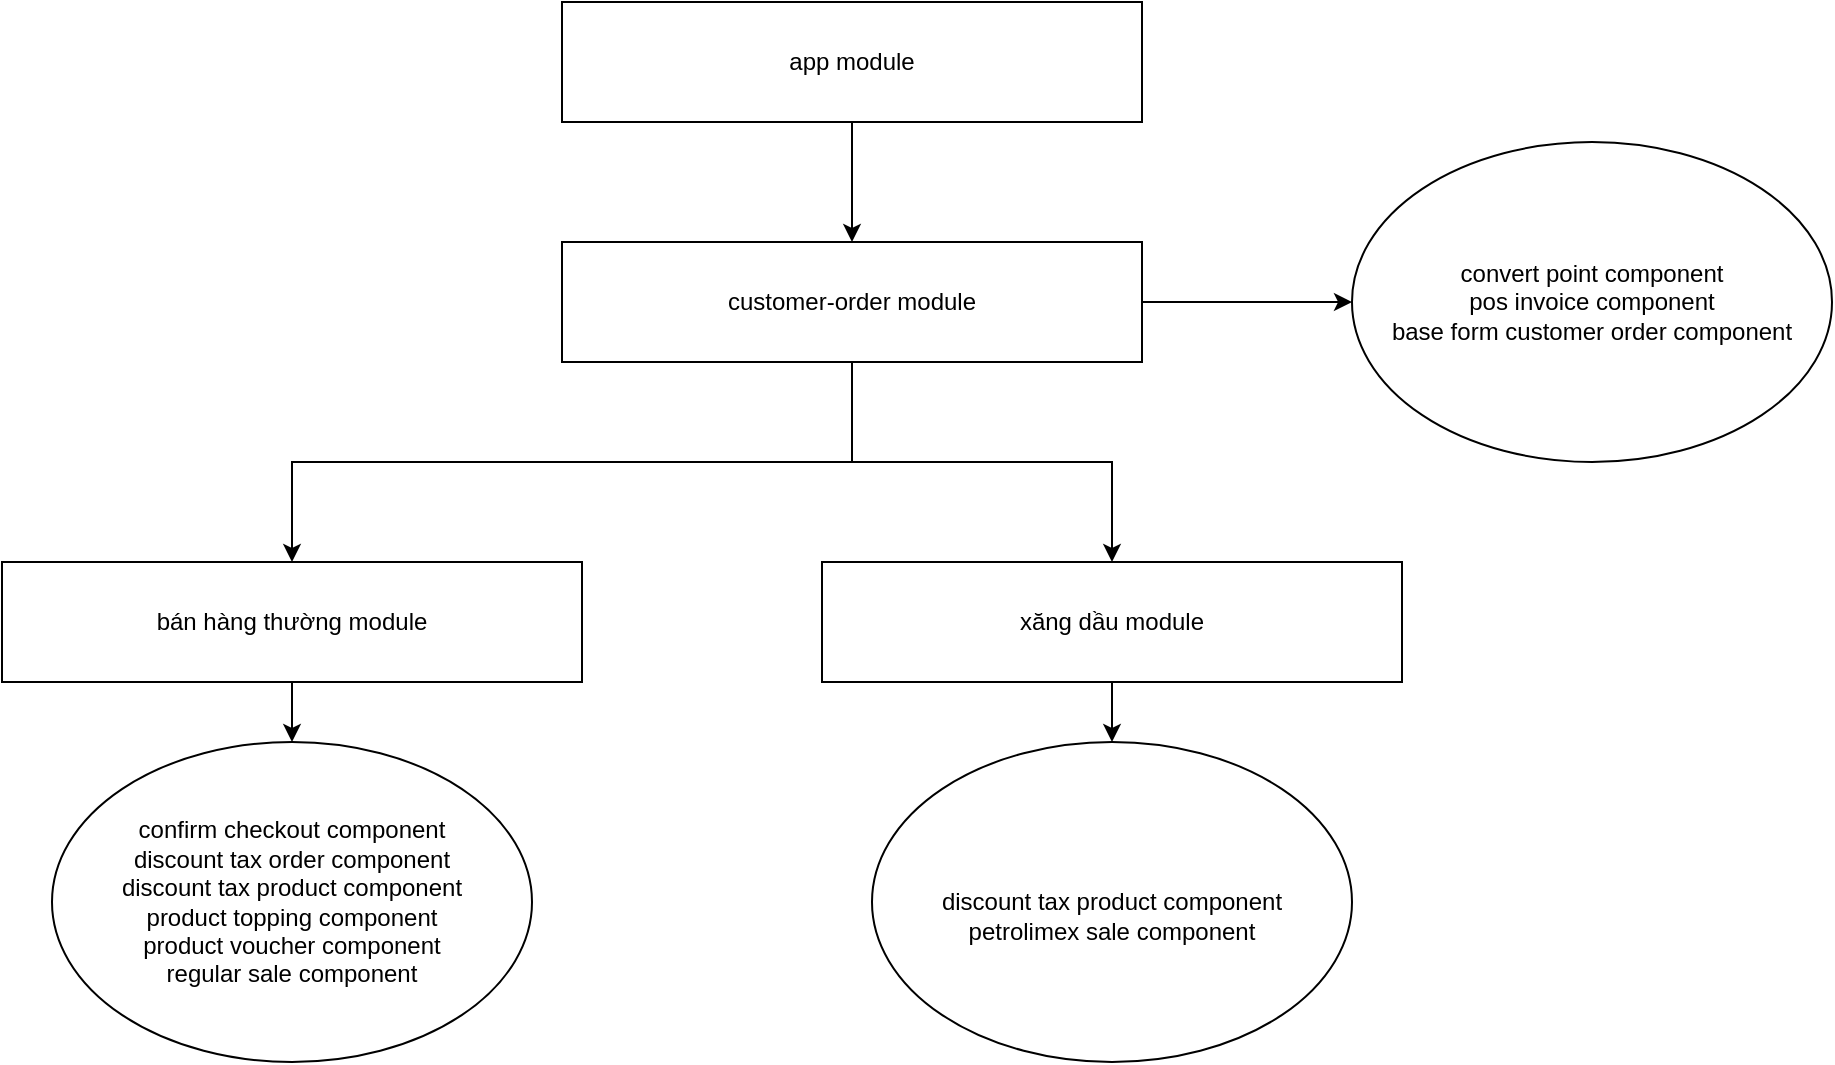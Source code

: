 <mxfile version="23.0.1" type="github">
  <diagram name="Page-1" id="W6BpzEv16MAJhRhaiUyZ">
    <mxGraphModel dx="2359" dy="808" grid="1" gridSize="10" guides="1" tooltips="1" connect="1" arrows="1" fold="1" page="1" pageScale="1" pageWidth="850" pageHeight="1100" math="0" shadow="0">
      <root>
        <mxCell id="0" />
        <mxCell id="1" parent="0" />
        <mxCell id="hlf8Bue14rJlYk9naQkS-5" style="edgeStyle=orthogonalEdgeStyle;rounded=0;orthogonalLoop=1;jettySize=auto;html=1;exitX=0.5;exitY=1;exitDx=0;exitDy=0;entryX=0.5;entryY=0;entryDx=0;entryDy=0;" edge="1" parent="1" source="hlf8Bue14rJlYk9naQkS-1" target="hlf8Bue14rJlYk9naQkS-3">
          <mxGeometry relative="1" as="geometry" />
        </mxCell>
        <mxCell id="hlf8Bue14rJlYk9naQkS-1" value="app module" style="rounded=0;whiteSpace=wrap;html=1;" vertex="1" parent="1">
          <mxGeometry x="210" y="150" width="290" height="60" as="geometry" />
        </mxCell>
        <mxCell id="hlf8Bue14rJlYk9naQkS-3" value="customer-order module" style="rounded=0;whiteSpace=wrap;html=1;" vertex="1" parent="1">
          <mxGeometry x="210" y="270" width="290" height="60" as="geometry" />
        </mxCell>
        <mxCell id="hlf8Bue14rJlYk9naQkS-7" value="convert point component&lt;br&gt;pos invoice component&lt;br&gt;base form customer order component" style="ellipse;whiteSpace=wrap;html=1;" vertex="1" parent="1">
          <mxGeometry x="605" y="220" width="240" height="160" as="geometry" />
        </mxCell>
        <mxCell id="hlf8Bue14rJlYk9naQkS-10" style="edgeStyle=orthogonalEdgeStyle;rounded=0;orthogonalLoop=1;jettySize=auto;html=1;" edge="1" parent="1" source="hlf8Bue14rJlYk9naQkS-8" target="hlf8Bue14rJlYk9naQkS-7">
          <mxGeometry relative="1" as="geometry" />
        </mxCell>
        <mxCell id="hlf8Bue14rJlYk9naQkS-12" style="edgeStyle=orthogonalEdgeStyle;rounded=0;orthogonalLoop=1;jettySize=auto;html=1;entryX=0.5;entryY=0;entryDx=0;entryDy=0;" edge="1" parent="1" source="hlf8Bue14rJlYk9naQkS-8" target="hlf8Bue14rJlYk9naQkS-11">
          <mxGeometry relative="1" as="geometry" />
        </mxCell>
        <mxCell id="hlf8Bue14rJlYk9naQkS-14" style="edgeStyle=orthogonalEdgeStyle;rounded=0;orthogonalLoop=1;jettySize=auto;html=1;" edge="1" parent="1" source="hlf8Bue14rJlYk9naQkS-8" target="hlf8Bue14rJlYk9naQkS-13">
          <mxGeometry relative="1" as="geometry" />
        </mxCell>
        <mxCell id="hlf8Bue14rJlYk9naQkS-8" value="customer-order module" style="rounded=0;whiteSpace=wrap;html=1;" vertex="1" parent="1">
          <mxGeometry x="210" y="270" width="290" height="60" as="geometry" />
        </mxCell>
        <mxCell id="hlf8Bue14rJlYk9naQkS-16" style="edgeStyle=orthogonalEdgeStyle;rounded=0;orthogonalLoop=1;jettySize=auto;html=1;entryX=0.5;entryY=0;entryDx=0;entryDy=0;" edge="1" parent="1" source="hlf8Bue14rJlYk9naQkS-11" target="hlf8Bue14rJlYk9naQkS-15">
          <mxGeometry relative="1" as="geometry" />
        </mxCell>
        <mxCell id="hlf8Bue14rJlYk9naQkS-11" value="bán hàng thường module" style="rounded=0;whiteSpace=wrap;html=1;" vertex="1" parent="1">
          <mxGeometry x="-70" y="430" width="290" height="60" as="geometry" />
        </mxCell>
        <mxCell id="hlf8Bue14rJlYk9naQkS-18" style="edgeStyle=orthogonalEdgeStyle;rounded=0;orthogonalLoop=1;jettySize=auto;html=1;entryX=0.5;entryY=0;entryDx=0;entryDy=0;" edge="1" parent="1" source="hlf8Bue14rJlYk9naQkS-13" target="hlf8Bue14rJlYk9naQkS-17">
          <mxGeometry relative="1" as="geometry" />
        </mxCell>
        <mxCell id="hlf8Bue14rJlYk9naQkS-13" value="xăng dầu module" style="rounded=0;whiteSpace=wrap;html=1;" vertex="1" parent="1">
          <mxGeometry x="340" y="430" width="290" height="60" as="geometry" />
        </mxCell>
        <mxCell id="hlf8Bue14rJlYk9naQkS-15" value="confirm checkout component&lt;br&gt;discount tax order component&lt;br&gt;discount tax product component&lt;br&gt;product topping component&lt;br&gt;product voucher component&lt;br&gt;regular sale component" style="ellipse;whiteSpace=wrap;html=1;" vertex="1" parent="1">
          <mxGeometry x="-45" y="520" width="240" height="160" as="geometry" />
        </mxCell>
        <mxCell id="hlf8Bue14rJlYk9naQkS-17" value="&lt;br&gt;discount tax product component&lt;br&gt;petrolimex sale component" style="ellipse;whiteSpace=wrap;html=1;" vertex="1" parent="1">
          <mxGeometry x="365" y="520" width="240" height="160" as="geometry" />
        </mxCell>
      </root>
    </mxGraphModel>
  </diagram>
</mxfile>
